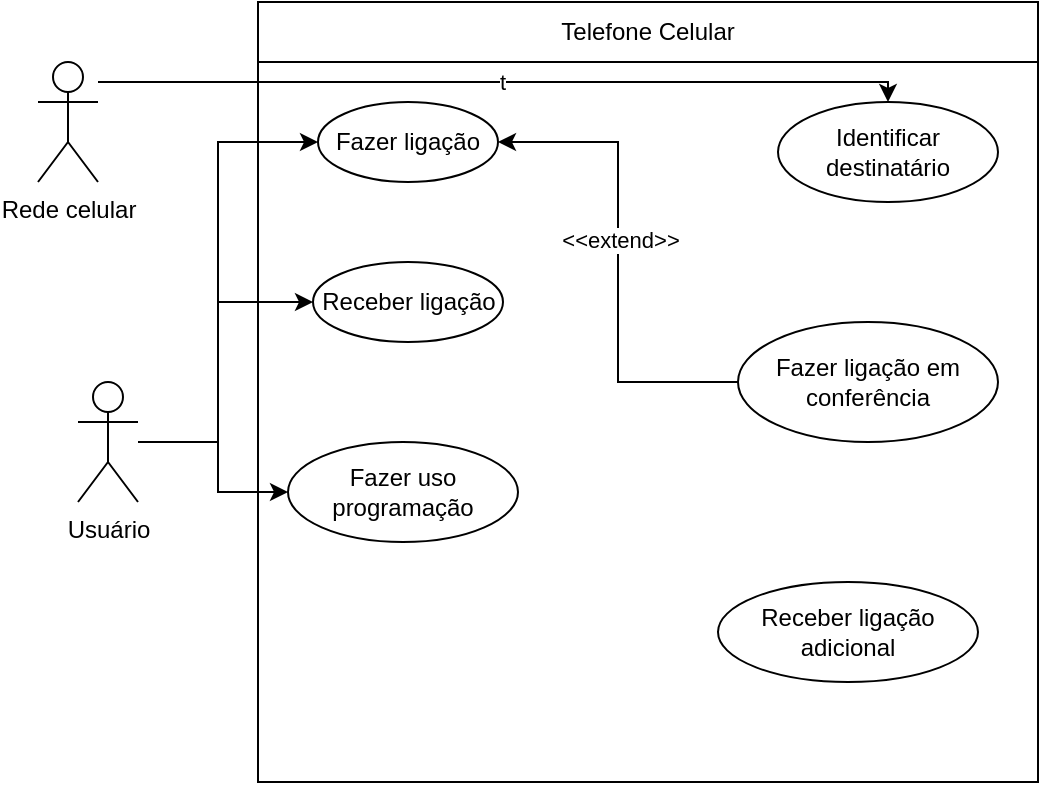 <mxfile version="14.5.10" type="github">
  <diagram id="Xg_5zEsKugVQueyGtk5E" name="Page-1">
    <mxGraphModel dx="677" dy="369" grid="1" gridSize="10" guides="1" tooltips="1" connect="1" arrows="1" fold="1" page="1" pageScale="1" pageWidth="850" pageHeight="1100" math="0" shadow="0">
      <root>
        <mxCell id="0" />
        <mxCell id="1" parent="0" />
        <mxCell id="A8xb-Ql0ByVdc4NQ_89k-1" value="" style="whiteSpace=wrap;html=1;aspect=fixed;" vertex="1" parent="1">
          <mxGeometry x="240" y="180" width="390" height="390" as="geometry" />
        </mxCell>
        <mxCell id="A8xb-Ql0ByVdc4NQ_89k-2" value="Telefone Celular" style="rounded=0;whiteSpace=wrap;html=1;" vertex="1" parent="1">
          <mxGeometry x="240" y="180" width="390" height="30" as="geometry" />
        </mxCell>
        <mxCell id="A8xb-Ql0ByVdc4NQ_89k-3" value="Fazer ligação" style="ellipse;whiteSpace=wrap;html=1;" vertex="1" parent="1">
          <mxGeometry x="270" y="230" width="90" height="40" as="geometry" />
        </mxCell>
        <mxCell id="A8xb-Ql0ByVdc4NQ_89k-4" value="Receber ligação" style="ellipse;whiteSpace=wrap;html=1;" vertex="1" parent="1">
          <mxGeometry x="267.5" y="310" width="95" height="40" as="geometry" />
        </mxCell>
        <mxCell id="A8xb-Ql0ByVdc4NQ_89k-5" value="Fazer uso programação" style="ellipse;whiteSpace=wrap;html=1;" vertex="1" parent="1">
          <mxGeometry x="255" y="400" width="115" height="50" as="geometry" />
        </mxCell>
        <mxCell id="A8xb-Ql0ByVdc4NQ_89k-6" value="Identificar destinatário" style="ellipse;whiteSpace=wrap;html=1;" vertex="1" parent="1">
          <mxGeometry x="500" y="230" width="110" height="50" as="geometry" />
        </mxCell>
        <mxCell id="A8xb-Ql0ByVdc4NQ_89k-15" style="edgeStyle=orthogonalEdgeStyle;rounded=0;orthogonalLoop=1;jettySize=auto;html=1;entryX=1;entryY=0.5;entryDx=0;entryDy=0;" edge="1" parent="1" source="A8xb-Ql0ByVdc4NQ_89k-7" target="A8xb-Ql0ByVdc4NQ_89k-3">
          <mxGeometry relative="1" as="geometry" />
        </mxCell>
        <mxCell id="A8xb-Ql0ByVdc4NQ_89k-16" value="&amp;lt;&amp;lt;extend&amp;gt;&amp;gt;" style="edgeLabel;html=1;align=center;verticalAlign=middle;resizable=0;points=[];" vertex="1" connectable="0" parent="A8xb-Ql0ByVdc4NQ_89k-15">
          <mxGeometry x="0.094" y="-1" relative="1" as="geometry">
            <mxPoint as="offset" />
          </mxGeometry>
        </mxCell>
        <mxCell id="A8xb-Ql0ByVdc4NQ_89k-7" value="Fazer ligação em conferência" style="ellipse;whiteSpace=wrap;html=1;" vertex="1" parent="1">
          <mxGeometry x="480" y="340" width="130" height="60" as="geometry" />
        </mxCell>
        <mxCell id="A8xb-Ql0ByVdc4NQ_89k-8" value="Receber ligação adicional" style="ellipse;whiteSpace=wrap;html=1;" vertex="1" parent="1">
          <mxGeometry x="470" y="470" width="130" height="50" as="geometry" />
        </mxCell>
        <mxCell id="A8xb-Ql0ByVdc4NQ_89k-14" value="t" style="edgeStyle=orthogonalEdgeStyle;rounded=0;orthogonalLoop=1;jettySize=auto;html=1;" edge="1" parent="1" source="A8xb-Ql0ByVdc4NQ_89k-9" target="A8xb-Ql0ByVdc4NQ_89k-6">
          <mxGeometry relative="1" as="geometry">
            <Array as="points">
              <mxPoint x="555" y="220" />
            </Array>
          </mxGeometry>
        </mxCell>
        <mxCell id="A8xb-Ql0ByVdc4NQ_89k-9" value="Rede celular" style="shape=umlActor;verticalLabelPosition=bottom;verticalAlign=top;html=1;outlineConnect=0;" vertex="1" parent="1">
          <mxGeometry x="130" y="210" width="30" height="60" as="geometry" />
        </mxCell>
        <mxCell id="A8xb-Ql0ByVdc4NQ_89k-11" style="edgeStyle=orthogonalEdgeStyle;rounded=0;orthogonalLoop=1;jettySize=auto;html=1;entryX=0;entryY=0.5;entryDx=0;entryDy=0;" edge="1" parent="1" source="A8xb-Ql0ByVdc4NQ_89k-10" target="A8xb-Ql0ByVdc4NQ_89k-3">
          <mxGeometry relative="1" as="geometry">
            <Array as="points">
              <mxPoint x="220" y="400" />
              <mxPoint x="220" y="250" />
            </Array>
          </mxGeometry>
        </mxCell>
        <mxCell id="A8xb-Ql0ByVdc4NQ_89k-12" style="edgeStyle=orthogonalEdgeStyle;rounded=0;orthogonalLoop=1;jettySize=auto;html=1;entryX=0;entryY=0.5;entryDx=0;entryDy=0;" edge="1" parent="1" source="A8xb-Ql0ByVdc4NQ_89k-10" target="A8xb-Ql0ByVdc4NQ_89k-4">
          <mxGeometry relative="1" as="geometry">
            <Array as="points">
              <mxPoint x="220" y="400" />
              <mxPoint x="220" y="330" />
            </Array>
          </mxGeometry>
        </mxCell>
        <mxCell id="A8xb-Ql0ByVdc4NQ_89k-13" style="edgeStyle=orthogonalEdgeStyle;rounded=0;orthogonalLoop=1;jettySize=auto;html=1;" edge="1" parent="1" source="A8xb-Ql0ByVdc4NQ_89k-10" target="A8xb-Ql0ByVdc4NQ_89k-5">
          <mxGeometry relative="1" as="geometry">
            <Array as="points">
              <mxPoint x="220" y="400" />
              <mxPoint x="220" y="425" />
            </Array>
          </mxGeometry>
        </mxCell>
        <mxCell id="A8xb-Ql0ByVdc4NQ_89k-10" value="Usuário" style="shape=umlActor;verticalLabelPosition=bottom;verticalAlign=top;html=1;outlineConnect=0;" vertex="1" parent="1">
          <mxGeometry x="150" y="370" width="30" height="60" as="geometry" />
        </mxCell>
      </root>
    </mxGraphModel>
  </diagram>
</mxfile>
